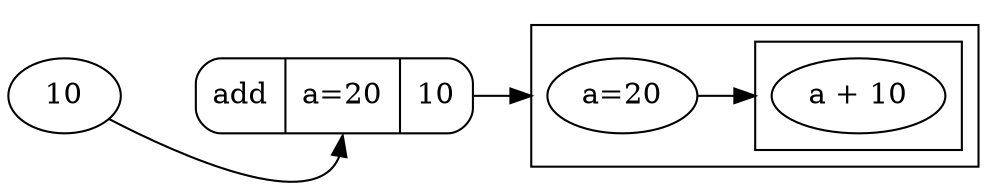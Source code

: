 digraph G {
  compound=true
  rankdir = LR
  ap [ label = 10]
  fn [ label = "{add |<p1> a=20 | 10}", shape = Mrecord ]

  subgraph cluster_A {
    rankdir = LR
    subgraph cluster_B {
      exp [ label = "a + 10"]
    }
    a [label="a=20"]
    a -> exp [ lhead=cluster_B]
  }

  ap -> fn:p1
  fn -> a [lhead = cluster_A]

}
